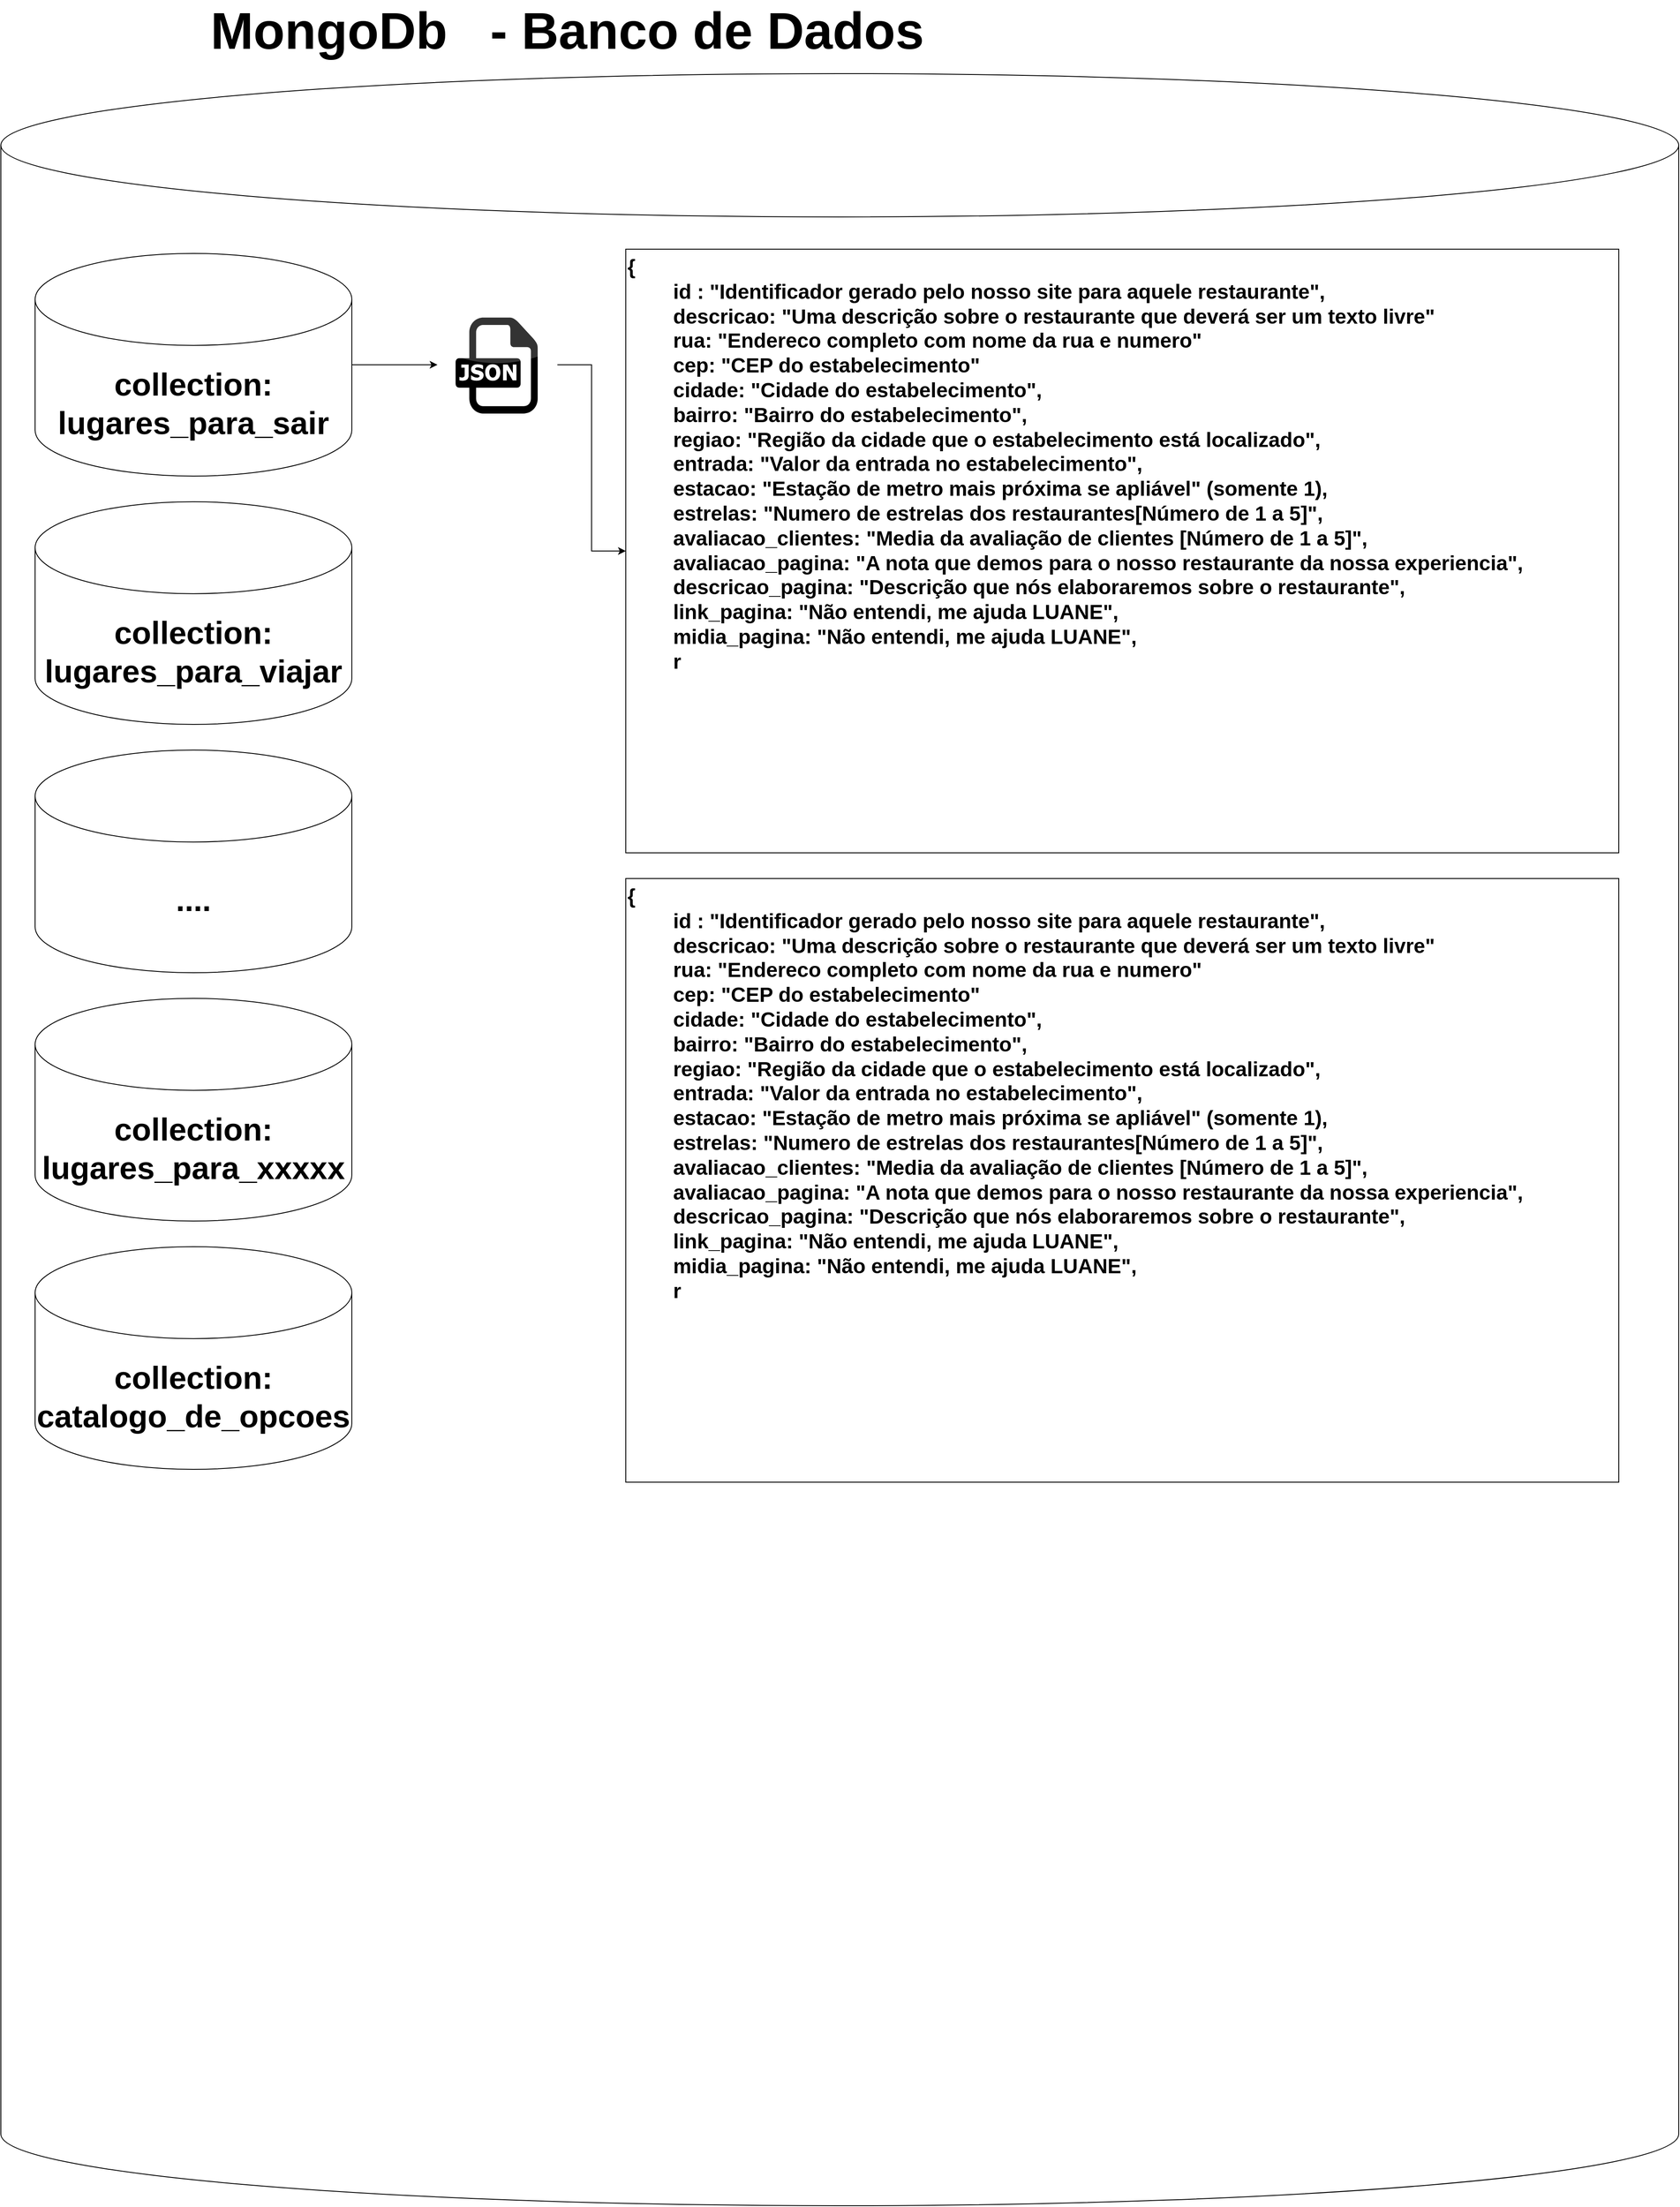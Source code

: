 <mxfile version="22.1.3" type="github">
  <diagram name="Travel And Dine - Banco de Dados" id="l2abdUlIpdZk-L6hSmc2">
    <mxGraphModel dx="2390" dy="1317" grid="1" gridSize="10" guides="1" tooltips="1" connect="1" arrows="1" fold="1" page="1" pageScale="1" pageWidth="50000" pageHeight="50000" math="0" shadow="0">
      <root>
        <mxCell id="0" />
        <mxCell id="1" parent="0" />
        <mxCell id="otfIkombBEl5gzPAVcly-1" value="" style="shape=cylinder3;whiteSpace=wrap;html=1;boundedLbl=1;backgroundOutline=1;size=83.667;" vertex="1" parent="1">
          <mxGeometry x="130" y="130" width="1960" height="2490" as="geometry" />
        </mxCell>
        <mxCell id="otfIkombBEl5gzPAVcly-2" value="&lt;span style=&quot;font-size: 60px;&quot;&gt;&lt;b style=&quot;font-size: 60px;&quot;&gt;MongoDb&amp;nbsp; &amp;nbsp;- Banco de Dados&amp;nbsp;&lt;/b&gt;&lt;/span&gt;" style="text;html=1;strokeColor=none;fillColor=none;align=center;verticalAlign=middle;whiteSpace=wrap;rounded=0;fontSize=60;" vertex="1" parent="1">
          <mxGeometry x="150" y="50" width="1300" height="60" as="geometry" />
        </mxCell>
        <mxCell id="otfIkombBEl5gzPAVcly-12" style="edgeStyle=orthogonalEdgeStyle;rounded=0;orthogonalLoop=1;jettySize=auto;html=1;" edge="1" parent="1" source="otfIkombBEl5gzPAVcly-4" target="otfIkombBEl5gzPAVcly-10">
          <mxGeometry relative="1" as="geometry" />
        </mxCell>
        <mxCell id="otfIkombBEl5gzPAVcly-4" value="collection:&lt;br style=&quot;font-size: 37px;&quot;&gt;lugares_para_sair" style="shape=cylinder3;whiteSpace=wrap;html=1;boundedLbl=1;backgroundOutline=1;size=53.667;fontSize=37;fontStyle=1" vertex="1" parent="1">
          <mxGeometry x="170" y="340" width="370" height="260" as="geometry" />
        </mxCell>
        <mxCell id="otfIkombBEl5gzPAVcly-5" value="collection:&lt;br style=&quot;font-size: 37px;&quot;&gt;lugares_para_viajar" style="shape=cylinder3;whiteSpace=wrap;html=1;boundedLbl=1;backgroundOutline=1;size=53.667;fontSize=37;fontStyle=1" vertex="1" parent="1">
          <mxGeometry x="170" y="630" width="370" height="260" as="geometry" />
        </mxCell>
        <mxCell id="otfIkombBEl5gzPAVcly-6" value="...." style="shape=cylinder3;whiteSpace=wrap;html=1;boundedLbl=1;backgroundOutline=1;size=53.667;fontSize=37;fontStyle=1" vertex="1" parent="1">
          <mxGeometry x="170" y="920" width="370" height="260" as="geometry" />
        </mxCell>
        <mxCell id="otfIkombBEl5gzPAVcly-7" value="collection:&lt;br style=&quot;font-size: 37px;&quot;&gt;lugares_para_xxxxx" style="shape=cylinder3;whiteSpace=wrap;html=1;boundedLbl=1;backgroundOutline=1;size=53.667;fontSize=37;fontStyle=1" vertex="1" parent="1">
          <mxGeometry x="170" y="1210" width="370" height="260" as="geometry" />
        </mxCell>
        <mxCell id="otfIkombBEl5gzPAVcly-8" value="collection:&lt;br style=&quot;font-size: 37px;&quot;&gt;catalogo_de_opcoes" style="shape=cylinder3;whiteSpace=wrap;html=1;boundedLbl=1;backgroundOutline=1;size=53.667;fontSize=37;fontStyle=1" vertex="1" parent="1">
          <mxGeometry x="170" y="1500" width="370" height="260" as="geometry" />
        </mxCell>
        <mxCell id="otfIkombBEl5gzPAVcly-15" value="" style="edgeStyle=orthogonalEdgeStyle;rounded=0;orthogonalLoop=1;jettySize=auto;html=1;" edge="1" parent="1" source="otfIkombBEl5gzPAVcly-10" target="otfIkombBEl5gzPAVcly-13">
          <mxGeometry relative="1" as="geometry" />
        </mxCell>
        <mxCell id="otfIkombBEl5gzPAVcly-10" value="" style="dashed=0;outlineConnect=0;html=1;align=center;labelPosition=center;verticalLabelPosition=bottom;verticalAlign=top;shape=mxgraph.webicons.json;gradientColor=none;fillColor=none;" vertex="1" parent="1">
          <mxGeometry x="640" y="395" width="140.13" height="150" as="geometry" />
        </mxCell>
        <mxCell id="otfIkombBEl5gzPAVcly-13" value="{&lt;br style=&quot;font-size: 24px;&quot;&gt;&lt;span style=&quot;font-size: 24px;&quot;&gt;&lt;span style=&quot;&quot;&gt;&amp;nbsp;&amp;nbsp;&amp;nbsp;&amp;nbsp;&lt;span style=&quot;&quot;&gt;&lt;span style=&quot;white-space: pre;&quot;&gt;&amp;nbsp;&amp;nbsp;&amp;nbsp;&amp;nbsp;&lt;/span&gt;&lt;/span&gt;&lt;/span&gt;&lt;/span&gt;id : &quot;Identificador gerado pelo nosso site para aquele restaurante&quot;,&lt;br&gt;&lt;span style=&quot;&quot;&gt;&lt;span style=&quot;&quot;&gt;&amp;nbsp;&amp;nbsp;&amp;nbsp;&amp;nbsp;&lt;span style=&quot;&quot;&gt;&lt;span style=&quot;white-space: pre;&quot;&gt;&amp;nbsp;&amp;nbsp;&amp;nbsp;&amp;nbsp;&lt;/span&gt;&lt;/span&gt;&lt;/span&gt;&lt;/span&gt;descricao: &quot;Uma descrição sobre o restaurante que deverá ser um texto livre&quot;&lt;br&gt;&lt;span style=&quot;&quot;&gt;&lt;span style=&quot;&quot;&gt;&amp;nbsp;&amp;nbsp;&amp;nbsp;&amp;nbsp;&lt;span style=&quot;&quot;&gt;&lt;span style=&quot;white-space: pre;&quot;&gt;&amp;nbsp;&amp;nbsp;&amp;nbsp;&amp;nbsp;&lt;/span&gt;&lt;/span&gt;&lt;/span&gt;&lt;/span&gt;rua: &quot;Endereco completo com nome da rua e numero&quot;&lt;br&gt;&lt;span style=&quot;&quot;&gt;&lt;span style=&quot;&quot;&gt;&amp;nbsp;&amp;nbsp;&amp;nbsp;&amp;nbsp;&lt;span style=&quot;&quot;&gt;&lt;span style=&quot;white-space: pre;&quot;&gt;&amp;nbsp;&amp;nbsp;&amp;nbsp;&amp;nbsp;&lt;/span&gt;&lt;/span&gt;&lt;/span&gt;&lt;/span&gt;cep: &quot;CEP do estabelecimento&quot;&lt;br&gt;&lt;span style=&quot;&quot;&gt;&lt;span style=&quot;&quot;&gt;&amp;nbsp;&amp;nbsp;&amp;nbsp;&amp;nbsp;&lt;span style=&quot;&quot;&gt;&lt;span style=&quot;white-space: pre;&quot;&gt;&amp;nbsp;&amp;nbsp;&amp;nbsp;&amp;nbsp;&lt;/span&gt;&lt;/span&gt;&lt;/span&gt;&lt;/span&gt;cidade: &quot;Cidade do estabelecimento&quot;,&lt;br&gt;&lt;span style=&quot;&quot;&gt;&lt;span style=&quot;&quot;&gt;&amp;nbsp;&amp;nbsp;&amp;nbsp;&amp;nbsp;&lt;span style=&quot;&quot;&gt;&lt;span style=&quot;white-space: pre;&quot;&gt;&amp;nbsp;&amp;nbsp;&amp;nbsp;&amp;nbsp;&lt;/span&gt;&lt;/span&gt;&lt;/span&gt;&lt;/span&gt;bairro: &quot;Bairro do estabelecimento&quot;,&lt;br&gt;&lt;span style=&quot;white-space: pre;&quot;&gt;&#x9;&lt;/span&gt;regiao: &quot;Região da cidade que o estabelecimento está localizado&quot;,&lt;br&gt;&lt;span style=&quot;&quot;&gt;&lt;span style=&quot;&quot;&gt;&amp;nbsp;&amp;nbsp;&amp;nbsp;&amp;nbsp;&lt;span style=&quot;&quot;&gt;&lt;span style=&quot;white-space: pre;&quot;&gt;&amp;nbsp;&amp;nbsp;&amp;nbsp;&amp;nbsp;&lt;/span&gt;&lt;/span&gt;&lt;/span&gt;&lt;/span&gt;entrada: &quot;Valor da entrada no estabelecimento&quot;,&lt;br&gt;&lt;span style=&quot;&quot;&gt;&lt;span style=&quot;&quot;&gt;&amp;nbsp;&amp;nbsp;&amp;nbsp;&amp;nbsp;&lt;span style=&quot;&quot;&gt;&lt;span style=&quot;white-space: pre;&quot;&gt;&amp;nbsp;&amp;nbsp;&amp;nbsp;&amp;nbsp;&lt;/span&gt;&lt;/span&gt;&lt;/span&gt;&lt;/span&gt;estacao: &quot;Estação de metro mais próxima se apliável&quot; (somente 1),&lt;br&gt;&lt;span style=&quot;&quot;&gt;&lt;span style=&quot;&quot;&gt;&amp;nbsp;&amp;nbsp;&amp;nbsp;&amp;nbsp;&lt;span style=&quot;&quot;&gt;&lt;span style=&quot;white-space: pre;&quot;&gt;&amp;nbsp;&amp;nbsp;&amp;nbsp;&amp;nbsp;&lt;/span&gt;&lt;/span&gt;&lt;/span&gt;&lt;/span&gt;estrelas: &quot;Numero de estrelas dos restaurantes[Número de 1 a 5]&quot;,&lt;br&gt;&lt;span style=&quot;&quot;&gt;&lt;span style=&quot;&quot;&gt;&amp;nbsp;&amp;nbsp;&amp;nbsp;&amp;nbsp;&lt;span style=&quot;&quot;&gt;&lt;span style=&quot;white-space: pre;&quot;&gt;&amp;nbsp;&amp;nbsp;&amp;nbsp;&amp;nbsp;&lt;/span&gt;&lt;/span&gt;&lt;/span&gt;&lt;/span&gt;avaliacao_clientes: &quot;Media da avaliação de clientes [Número de 1 a 5]&quot;,&lt;br&gt;&lt;span style=&quot;&quot;&gt;&lt;span style=&quot;white-space: pre;&quot;&gt;&amp;nbsp;&amp;nbsp;&amp;nbsp;&amp;nbsp;&lt;span style=&quot;white-space: pre;&quot;&gt;&#x9;&lt;/span&gt;&lt;/span&gt;&lt;/span&gt;avaliacao_pagina: &quot;A nota que demos para o nosso restaurante da nossa experiencia&quot;,&lt;br&gt;&lt;span style=&quot;&quot;&gt;&lt;span style=&quot;white-space: pre;&quot;&gt;&amp;nbsp;&amp;nbsp;&amp;nbsp;&amp;nbsp;&lt;span style=&quot;white-space: pre;&quot;&gt;&#x9;&lt;/span&gt;&lt;/span&gt;&lt;/span&gt;descricao_pagina: &quot;Descrição que nós elaboraremos sobre o restaurante&quot;,&lt;br&gt;&lt;span style=&quot;&quot;&gt;&lt;span style=&quot;white-space: pre;&quot;&gt;&amp;nbsp;&amp;nbsp;&amp;nbsp;&amp;nbsp;&lt;span style=&quot;white-space: pre;&quot;&gt;&#x9;&lt;/span&gt;&lt;/span&gt;&lt;/span&gt;link_pagina: &quot;Não entendi, me ajuda LUANE&quot;,&lt;br&gt;&lt;span style=&quot;&quot;&gt;&lt;span style=&quot;white-space: pre;&quot;&gt;&amp;nbsp;&amp;nbsp;&amp;nbsp;&amp;nbsp;&lt;span style=&quot;white-space: pre;&quot;&gt;&#x9;&lt;/span&gt;&lt;/span&gt;&lt;/span&gt;midia_pagina: &quot;Não entendi, me ajuda LUANE&quot;,&lt;br&gt;&lt;span style=&quot;white-space: pre;&quot;&gt;&#x9;&lt;/span&gt;r" style="rounded=0;whiteSpace=wrap;html=1;align=left;fontStyle=1;fontSize=24;verticalAlign=top;" vertex="1" parent="1">
          <mxGeometry x="860" y="335" width="1160" height="705" as="geometry" />
        </mxCell>
        <mxCell id="otfIkombBEl5gzPAVcly-16" value="{&lt;br style=&quot;font-size: 24px;&quot;&gt;&lt;span style=&quot;font-size: 24px;&quot;&gt;&lt;span style=&quot;&quot;&gt;&amp;nbsp;&amp;nbsp;&amp;nbsp;&amp;nbsp;&lt;span style=&quot;&quot;&gt;&lt;span style=&quot;white-space: pre;&quot;&gt;&amp;nbsp;&amp;nbsp;&amp;nbsp;&amp;nbsp;&lt;/span&gt;&lt;/span&gt;&lt;/span&gt;&lt;/span&gt;id : &quot;Identificador gerado pelo nosso site para aquele restaurante&quot;,&lt;br&gt;&lt;span style=&quot;&quot;&gt;&lt;span style=&quot;&quot;&gt;&amp;nbsp;&amp;nbsp;&amp;nbsp;&amp;nbsp;&lt;span style=&quot;&quot;&gt;&lt;span style=&quot;white-space: pre;&quot;&gt;&amp;nbsp;&amp;nbsp;&amp;nbsp;&amp;nbsp;&lt;/span&gt;&lt;/span&gt;&lt;/span&gt;&lt;/span&gt;descricao: &quot;Uma descrição sobre o restaurante que deverá ser um texto livre&quot;&lt;br&gt;&lt;span style=&quot;&quot;&gt;&lt;span style=&quot;&quot;&gt;&amp;nbsp;&amp;nbsp;&amp;nbsp;&amp;nbsp;&lt;span style=&quot;&quot;&gt;&lt;span style=&quot;white-space: pre;&quot;&gt;&amp;nbsp;&amp;nbsp;&amp;nbsp;&amp;nbsp;&lt;/span&gt;&lt;/span&gt;&lt;/span&gt;&lt;/span&gt;rua: &quot;Endereco completo com nome da rua e numero&quot;&lt;br&gt;&lt;span style=&quot;&quot;&gt;&lt;span style=&quot;&quot;&gt;&amp;nbsp;&amp;nbsp;&amp;nbsp;&amp;nbsp;&lt;span style=&quot;&quot;&gt;&lt;span style=&quot;white-space: pre;&quot;&gt;&amp;nbsp;&amp;nbsp;&amp;nbsp;&amp;nbsp;&lt;/span&gt;&lt;/span&gt;&lt;/span&gt;&lt;/span&gt;cep: &quot;CEP do estabelecimento&quot;&lt;br&gt;&lt;span style=&quot;&quot;&gt;&lt;span style=&quot;&quot;&gt;&amp;nbsp;&amp;nbsp;&amp;nbsp;&amp;nbsp;&lt;span style=&quot;&quot;&gt;&lt;span style=&quot;white-space: pre;&quot;&gt;&amp;nbsp;&amp;nbsp;&amp;nbsp;&amp;nbsp;&lt;/span&gt;&lt;/span&gt;&lt;/span&gt;&lt;/span&gt;cidade: &quot;Cidade do estabelecimento&quot;,&lt;br&gt;&lt;span style=&quot;&quot;&gt;&lt;span style=&quot;&quot;&gt;&amp;nbsp;&amp;nbsp;&amp;nbsp;&amp;nbsp;&lt;span style=&quot;&quot;&gt;&lt;span style=&quot;white-space: pre;&quot;&gt;&amp;nbsp;&amp;nbsp;&amp;nbsp;&amp;nbsp;&lt;/span&gt;&lt;/span&gt;&lt;/span&gt;&lt;/span&gt;bairro: &quot;Bairro do estabelecimento&quot;,&lt;br&gt;&lt;span style=&quot;white-space: pre;&quot;&gt;&#x9;&lt;/span&gt;regiao: &quot;Região da cidade que o estabelecimento está localizado&quot;,&lt;br&gt;&lt;span style=&quot;&quot;&gt;&lt;span style=&quot;&quot;&gt;&amp;nbsp;&amp;nbsp;&amp;nbsp;&amp;nbsp;&lt;span style=&quot;&quot;&gt;&lt;span style=&quot;white-space: pre;&quot;&gt;&amp;nbsp;&amp;nbsp;&amp;nbsp;&amp;nbsp;&lt;/span&gt;&lt;/span&gt;&lt;/span&gt;&lt;/span&gt;entrada: &quot;Valor da entrada no estabelecimento&quot;,&lt;br&gt;&lt;span style=&quot;&quot;&gt;&lt;span style=&quot;&quot;&gt;&amp;nbsp;&amp;nbsp;&amp;nbsp;&amp;nbsp;&lt;span style=&quot;&quot;&gt;&lt;span style=&quot;white-space: pre;&quot;&gt;&amp;nbsp;&amp;nbsp;&amp;nbsp;&amp;nbsp;&lt;/span&gt;&lt;/span&gt;&lt;/span&gt;&lt;/span&gt;estacao: &quot;Estação de metro mais próxima se apliável&quot; (somente 1),&lt;br&gt;&lt;span style=&quot;&quot;&gt;&lt;span style=&quot;&quot;&gt;&amp;nbsp;&amp;nbsp;&amp;nbsp;&amp;nbsp;&lt;span style=&quot;&quot;&gt;&lt;span style=&quot;white-space: pre;&quot;&gt;&amp;nbsp;&amp;nbsp;&amp;nbsp;&amp;nbsp;&lt;/span&gt;&lt;/span&gt;&lt;/span&gt;&lt;/span&gt;estrelas: &quot;Numero de estrelas dos restaurantes[Número de 1 a 5]&quot;,&lt;br&gt;&lt;span style=&quot;&quot;&gt;&lt;span style=&quot;&quot;&gt;&amp;nbsp;&amp;nbsp;&amp;nbsp;&amp;nbsp;&lt;span style=&quot;&quot;&gt;&lt;span style=&quot;white-space: pre;&quot;&gt;&amp;nbsp;&amp;nbsp;&amp;nbsp;&amp;nbsp;&lt;/span&gt;&lt;/span&gt;&lt;/span&gt;&lt;/span&gt;avaliacao_clientes: &quot;Media da avaliação de clientes [Número de 1 a 5]&quot;,&lt;br&gt;&lt;span style=&quot;&quot;&gt;&lt;span style=&quot;white-space: pre;&quot;&gt;&amp;nbsp;&amp;nbsp;&amp;nbsp;&amp;nbsp;&lt;span style=&quot;white-space: pre;&quot;&gt;&#x9;&lt;/span&gt;&lt;/span&gt;&lt;/span&gt;avaliacao_pagina: &quot;A nota que demos para o nosso restaurante da nossa experiencia&quot;,&lt;br&gt;&lt;span style=&quot;&quot;&gt;&lt;span style=&quot;white-space: pre;&quot;&gt;&amp;nbsp;&amp;nbsp;&amp;nbsp;&amp;nbsp;&lt;span style=&quot;white-space: pre;&quot;&gt;&#x9;&lt;/span&gt;&lt;/span&gt;&lt;/span&gt;descricao_pagina: &quot;Descrição que nós elaboraremos sobre o restaurante&quot;,&lt;br&gt;&lt;span style=&quot;&quot;&gt;&lt;span style=&quot;white-space: pre;&quot;&gt;&amp;nbsp;&amp;nbsp;&amp;nbsp;&amp;nbsp;&lt;span style=&quot;white-space: pre;&quot;&gt;&#x9;&lt;/span&gt;&lt;/span&gt;&lt;/span&gt;link_pagina: &quot;Não entendi, me ajuda LUANE&quot;,&lt;br&gt;&lt;span style=&quot;&quot;&gt;&lt;span style=&quot;white-space: pre;&quot;&gt;&amp;nbsp;&amp;nbsp;&amp;nbsp;&amp;nbsp;&lt;span style=&quot;white-space: pre;&quot;&gt;&#x9;&lt;/span&gt;&lt;/span&gt;&lt;/span&gt;midia_pagina: &quot;Não entendi, me ajuda LUANE&quot;,&lt;br&gt;&lt;span style=&quot;white-space: pre;&quot;&gt;&#x9;&lt;/span&gt;r" style="rounded=0;whiteSpace=wrap;html=1;align=left;fontStyle=1;fontSize=24;verticalAlign=top;" vertex="1" parent="1">
          <mxGeometry x="860" y="1070" width="1160" height="705" as="geometry" />
        </mxCell>
      </root>
    </mxGraphModel>
  </diagram>
</mxfile>
